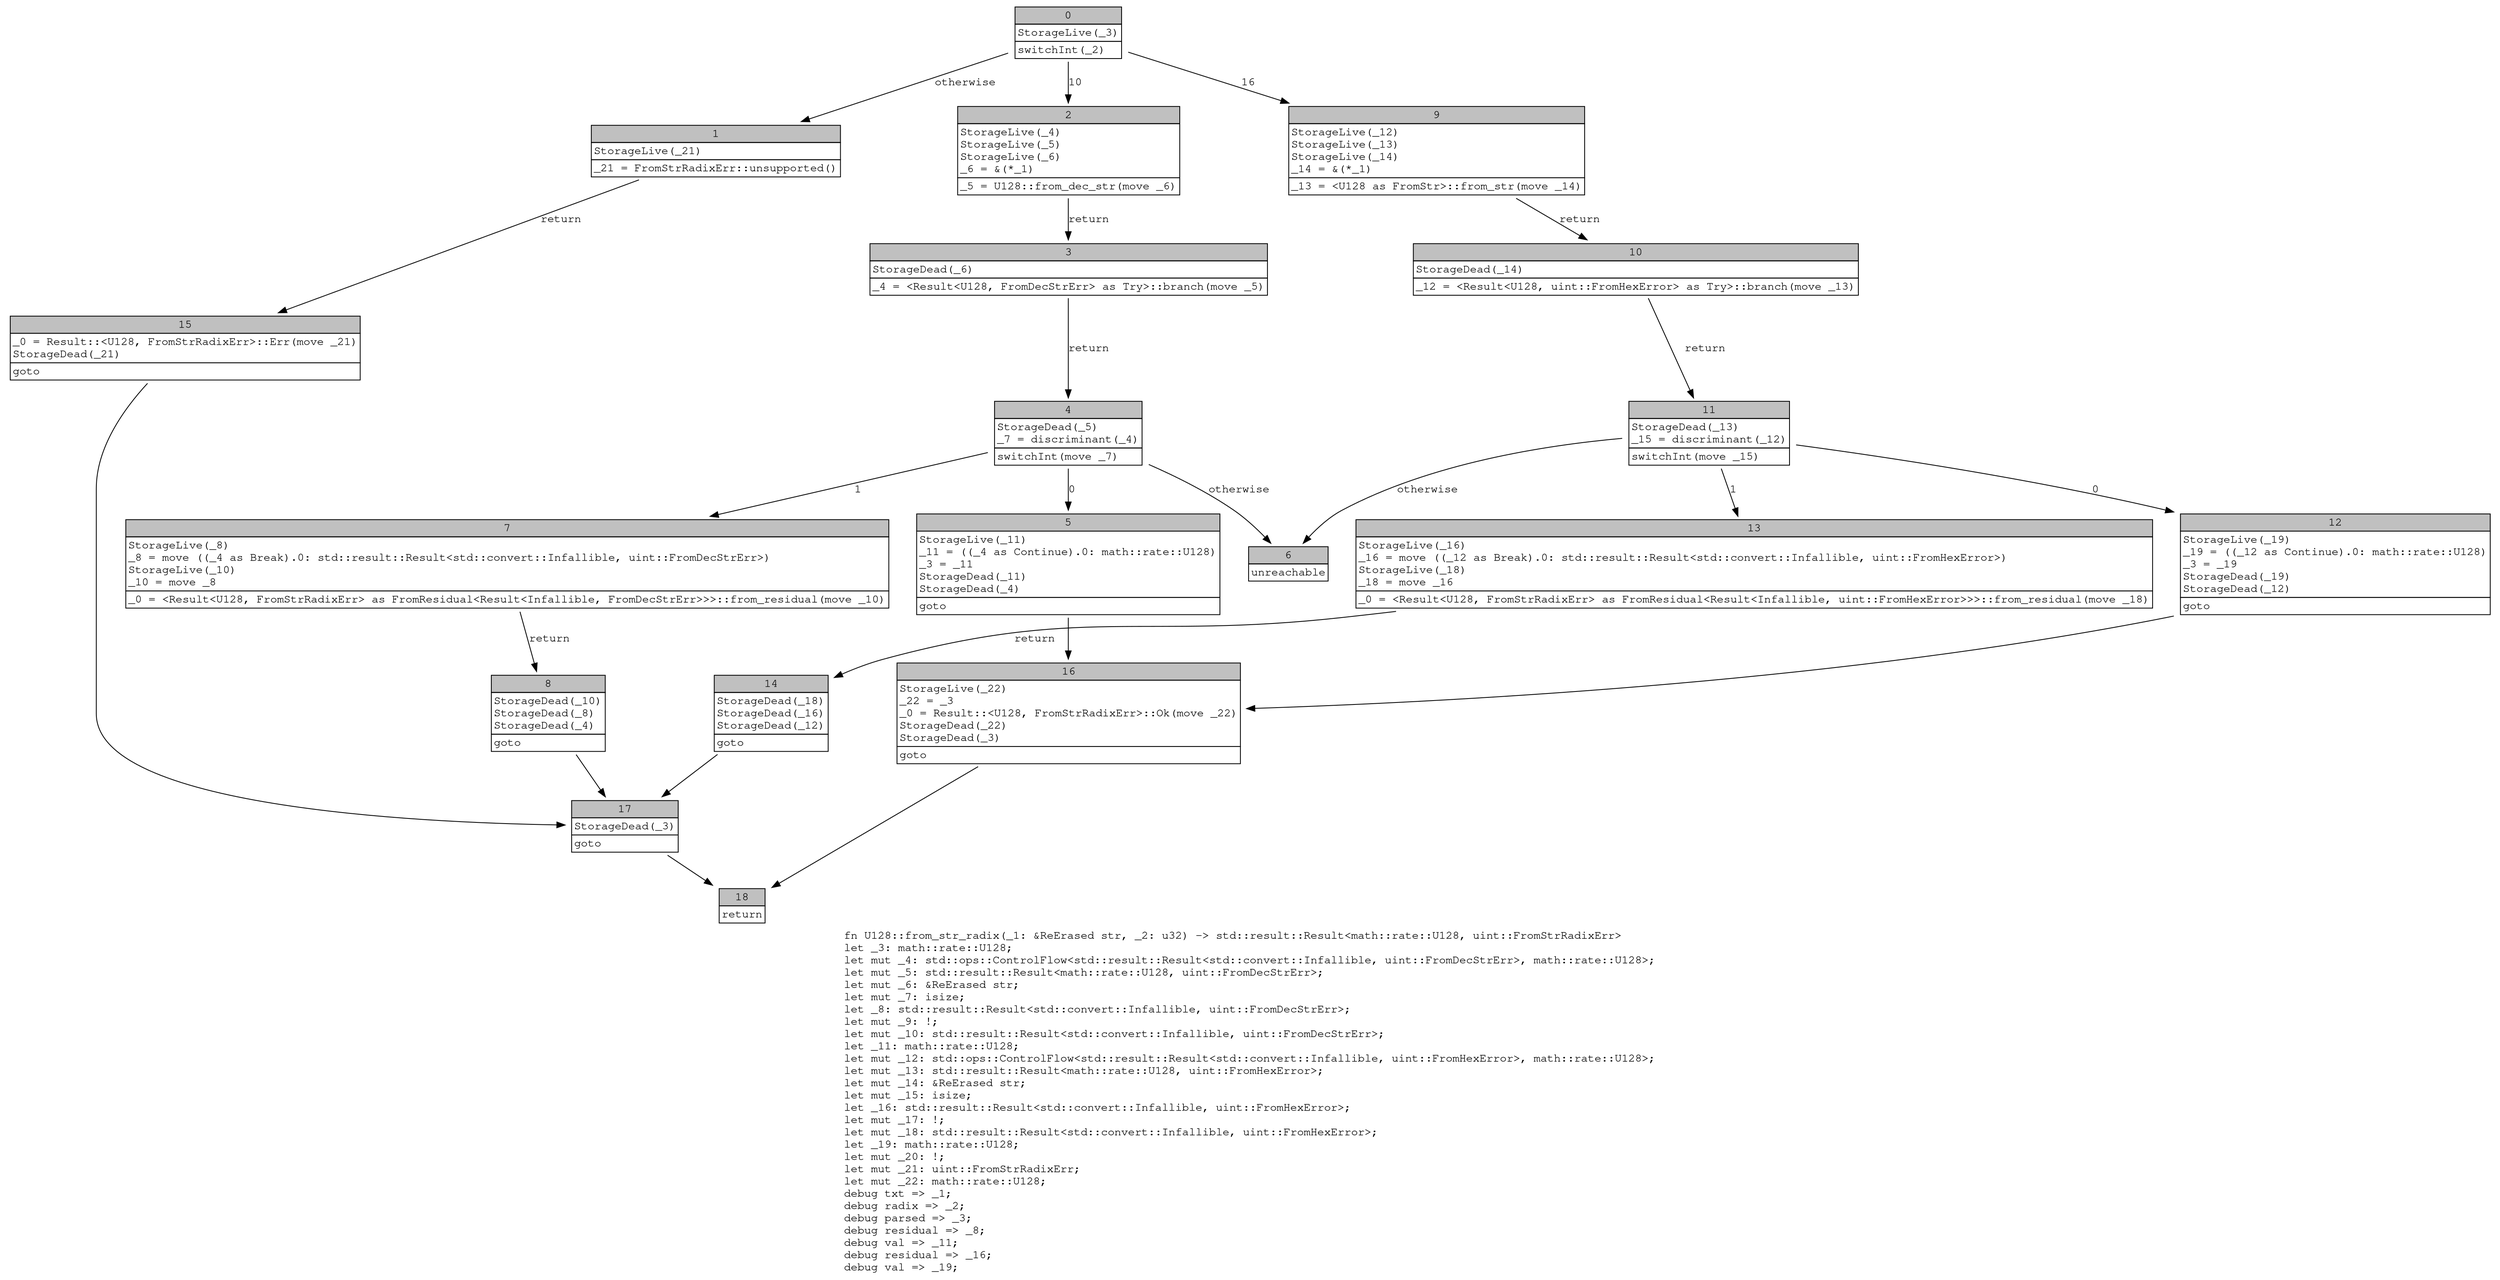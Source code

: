 digraph Mir_0_1331 {
    graph [fontname="Courier, monospace"];
    node [fontname="Courier, monospace"];
    edge [fontname="Courier, monospace"];
    label=<fn U128::from_str_radix(_1: &amp;ReErased str, _2: u32) -&gt; std::result::Result&lt;math::rate::U128, uint::FromStrRadixErr&gt;<br align="left"/>let _3: math::rate::U128;<br align="left"/>let mut _4: std::ops::ControlFlow&lt;std::result::Result&lt;std::convert::Infallible, uint::FromDecStrErr&gt;, math::rate::U128&gt;;<br align="left"/>let mut _5: std::result::Result&lt;math::rate::U128, uint::FromDecStrErr&gt;;<br align="left"/>let mut _6: &amp;ReErased str;<br align="left"/>let mut _7: isize;<br align="left"/>let _8: std::result::Result&lt;std::convert::Infallible, uint::FromDecStrErr&gt;;<br align="left"/>let mut _9: !;<br align="left"/>let mut _10: std::result::Result&lt;std::convert::Infallible, uint::FromDecStrErr&gt;;<br align="left"/>let _11: math::rate::U128;<br align="left"/>let mut _12: std::ops::ControlFlow&lt;std::result::Result&lt;std::convert::Infallible, uint::FromHexError&gt;, math::rate::U128&gt;;<br align="left"/>let mut _13: std::result::Result&lt;math::rate::U128, uint::FromHexError&gt;;<br align="left"/>let mut _14: &amp;ReErased str;<br align="left"/>let mut _15: isize;<br align="left"/>let _16: std::result::Result&lt;std::convert::Infallible, uint::FromHexError&gt;;<br align="left"/>let mut _17: !;<br align="left"/>let mut _18: std::result::Result&lt;std::convert::Infallible, uint::FromHexError&gt;;<br align="left"/>let _19: math::rate::U128;<br align="left"/>let mut _20: !;<br align="left"/>let mut _21: uint::FromStrRadixErr;<br align="left"/>let mut _22: math::rate::U128;<br align="left"/>debug txt =&gt; _1;<br align="left"/>debug radix =&gt; _2;<br align="left"/>debug parsed =&gt; _3;<br align="left"/>debug residual =&gt; _8;<br align="left"/>debug val =&gt; _11;<br align="left"/>debug residual =&gt; _16;<br align="left"/>debug val =&gt; _19;<br align="left"/>>;
    bb0__0_1331 [shape="none", label=<<table border="0" cellborder="1" cellspacing="0"><tr><td bgcolor="gray" align="center" colspan="1">0</td></tr><tr><td align="left" balign="left">StorageLive(_3)<br/></td></tr><tr><td align="left">switchInt(_2)</td></tr></table>>];
    bb1__0_1331 [shape="none", label=<<table border="0" cellborder="1" cellspacing="0"><tr><td bgcolor="gray" align="center" colspan="1">1</td></tr><tr><td align="left" balign="left">StorageLive(_21)<br/></td></tr><tr><td align="left">_21 = FromStrRadixErr::unsupported()</td></tr></table>>];
    bb2__0_1331 [shape="none", label=<<table border="0" cellborder="1" cellspacing="0"><tr><td bgcolor="gray" align="center" colspan="1">2</td></tr><tr><td align="left" balign="left">StorageLive(_4)<br/>StorageLive(_5)<br/>StorageLive(_6)<br/>_6 = &amp;(*_1)<br/></td></tr><tr><td align="left">_5 = U128::from_dec_str(move _6)</td></tr></table>>];
    bb3__0_1331 [shape="none", label=<<table border="0" cellborder="1" cellspacing="0"><tr><td bgcolor="gray" align="center" colspan="1">3</td></tr><tr><td align="left" balign="left">StorageDead(_6)<br/></td></tr><tr><td align="left">_4 = &lt;Result&lt;U128, FromDecStrErr&gt; as Try&gt;::branch(move _5)</td></tr></table>>];
    bb4__0_1331 [shape="none", label=<<table border="0" cellborder="1" cellspacing="0"><tr><td bgcolor="gray" align="center" colspan="1">4</td></tr><tr><td align="left" balign="left">StorageDead(_5)<br/>_7 = discriminant(_4)<br/></td></tr><tr><td align="left">switchInt(move _7)</td></tr></table>>];
    bb5__0_1331 [shape="none", label=<<table border="0" cellborder="1" cellspacing="0"><tr><td bgcolor="gray" align="center" colspan="1">5</td></tr><tr><td align="left" balign="left">StorageLive(_11)<br/>_11 = ((_4 as Continue).0: math::rate::U128)<br/>_3 = _11<br/>StorageDead(_11)<br/>StorageDead(_4)<br/></td></tr><tr><td align="left">goto</td></tr></table>>];
    bb6__0_1331 [shape="none", label=<<table border="0" cellborder="1" cellspacing="0"><tr><td bgcolor="gray" align="center" colspan="1">6</td></tr><tr><td align="left">unreachable</td></tr></table>>];
    bb7__0_1331 [shape="none", label=<<table border="0" cellborder="1" cellspacing="0"><tr><td bgcolor="gray" align="center" colspan="1">7</td></tr><tr><td align="left" balign="left">StorageLive(_8)<br/>_8 = move ((_4 as Break).0: std::result::Result&lt;std::convert::Infallible, uint::FromDecStrErr&gt;)<br/>StorageLive(_10)<br/>_10 = move _8<br/></td></tr><tr><td align="left">_0 = &lt;Result&lt;U128, FromStrRadixErr&gt; as FromResidual&lt;Result&lt;Infallible, FromDecStrErr&gt;&gt;&gt;::from_residual(move _10)</td></tr></table>>];
    bb8__0_1331 [shape="none", label=<<table border="0" cellborder="1" cellspacing="0"><tr><td bgcolor="gray" align="center" colspan="1">8</td></tr><tr><td align="left" balign="left">StorageDead(_10)<br/>StorageDead(_8)<br/>StorageDead(_4)<br/></td></tr><tr><td align="left">goto</td></tr></table>>];
    bb9__0_1331 [shape="none", label=<<table border="0" cellborder="1" cellspacing="0"><tr><td bgcolor="gray" align="center" colspan="1">9</td></tr><tr><td align="left" balign="left">StorageLive(_12)<br/>StorageLive(_13)<br/>StorageLive(_14)<br/>_14 = &amp;(*_1)<br/></td></tr><tr><td align="left">_13 = &lt;U128 as FromStr&gt;::from_str(move _14)</td></tr></table>>];
    bb10__0_1331 [shape="none", label=<<table border="0" cellborder="1" cellspacing="0"><tr><td bgcolor="gray" align="center" colspan="1">10</td></tr><tr><td align="left" balign="left">StorageDead(_14)<br/></td></tr><tr><td align="left">_12 = &lt;Result&lt;U128, uint::FromHexError&gt; as Try&gt;::branch(move _13)</td></tr></table>>];
    bb11__0_1331 [shape="none", label=<<table border="0" cellborder="1" cellspacing="0"><tr><td bgcolor="gray" align="center" colspan="1">11</td></tr><tr><td align="left" balign="left">StorageDead(_13)<br/>_15 = discriminant(_12)<br/></td></tr><tr><td align="left">switchInt(move _15)</td></tr></table>>];
    bb12__0_1331 [shape="none", label=<<table border="0" cellborder="1" cellspacing="0"><tr><td bgcolor="gray" align="center" colspan="1">12</td></tr><tr><td align="left" balign="left">StorageLive(_19)<br/>_19 = ((_12 as Continue).0: math::rate::U128)<br/>_3 = _19<br/>StorageDead(_19)<br/>StorageDead(_12)<br/></td></tr><tr><td align="left">goto</td></tr></table>>];
    bb13__0_1331 [shape="none", label=<<table border="0" cellborder="1" cellspacing="0"><tr><td bgcolor="gray" align="center" colspan="1">13</td></tr><tr><td align="left" balign="left">StorageLive(_16)<br/>_16 = move ((_12 as Break).0: std::result::Result&lt;std::convert::Infallible, uint::FromHexError&gt;)<br/>StorageLive(_18)<br/>_18 = move _16<br/></td></tr><tr><td align="left">_0 = &lt;Result&lt;U128, FromStrRadixErr&gt; as FromResidual&lt;Result&lt;Infallible, uint::FromHexError&gt;&gt;&gt;::from_residual(move _18)</td></tr></table>>];
    bb14__0_1331 [shape="none", label=<<table border="0" cellborder="1" cellspacing="0"><tr><td bgcolor="gray" align="center" colspan="1">14</td></tr><tr><td align="left" balign="left">StorageDead(_18)<br/>StorageDead(_16)<br/>StorageDead(_12)<br/></td></tr><tr><td align="left">goto</td></tr></table>>];
    bb15__0_1331 [shape="none", label=<<table border="0" cellborder="1" cellspacing="0"><tr><td bgcolor="gray" align="center" colspan="1">15</td></tr><tr><td align="left" balign="left">_0 = Result::&lt;U128, FromStrRadixErr&gt;::Err(move _21)<br/>StorageDead(_21)<br/></td></tr><tr><td align="left">goto</td></tr></table>>];
    bb16__0_1331 [shape="none", label=<<table border="0" cellborder="1" cellspacing="0"><tr><td bgcolor="gray" align="center" colspan="1">16</td></tr><tr><td align="left" balign="left">StorageLive(_22)<br/>_22 = _3<br/>_0 = Result::&lt;U128, FromStrRadixErr&gt;::Ok(move _22)<br/>StorageDead(_22)<br/>StorageDead(_3)<br/></td></tr><tr><td align="left">goto</td></tr></table>>];
    bb17__0_1331 [shape="none", label=<<table border="0" cellborder="1" cellspacing="0"><tr><td bgcolor="gray" align="center" colspan="1">17</td></tr><tr><td align="left" balign="left">StorageDead(_3)<br/></td></tr><tr><td align="left">goto</td></tr></table>>];
    bb18__0_1331 [shape="none", label=<<table border="0" cellborder="1" cellspacing="0"><tr><td bgcolor="gray" align="center" colspan="1">18</td></tr><tr><td align="left">return</td></tr></table>>];
    bb0__0_1331 -> bb2__0_1331 [label="10"];
    bb0__0_1331 -> bb9__0_1331 [label="16"];
    bb0__0_1331 -> bb1__0_1331 [label="otherwise"];
    bb1__0_1331 -> bb15__0_1331 [label="return"];
    bb2__0_1331 -> bb3__0_1331 [label="return"];
    bb3__0_1331 -> bb4__0_1331 [label="return"];
    bb4__0_1331 -> bb5__0_1331 [label="0"];
    bb4__0_1331 -> bb7__0_1331 [label="1"];
    bb4__0_1331 -> bb6__0_1331 [label="otherwise"];
    bb5__0_1331 -> bb16__0_1331 [label=""];
    bb7__0_1331 -> bb8__0_1331 [label="return"];
    bb8__0_1331 -> bb17__0_1331 [label=""];
    bb9__0_1331 -> bb10__0_1331 [label="return"];
    bb10__0_1331 -> bb11__0_1331 [label="return"];
    bb11__0_1331 -> bb12__0_1331 [label="0"];
    bb11__0_1331 -> bb13__0_1331 [label="1"];
    bb11__0_1331 -> bb6__0_1331 [label="otherwise"];
    bb12__0_1331 -> bb16__0_1331 [label=""];
    bb13__0_1331 -> bb14__0_1331 [label="return"];
    bb14__0_1331 -> bb17__0_1331 [label=""];
    bb15__0_1331 -> bb17__0_1331 [label=""];
    bb16__0_1331 -> bb18__0_1331 [label=""];
    bb17__0_1331 -> bb18__0_1331 [label=""];
}
